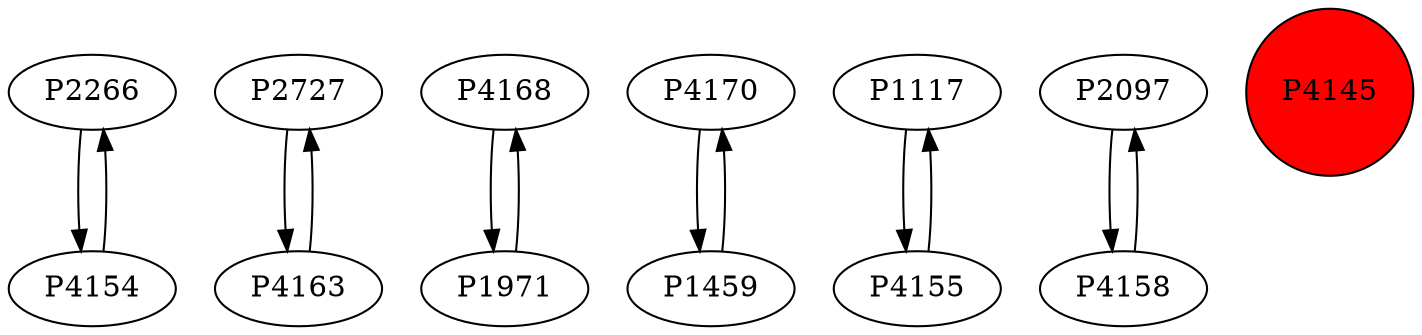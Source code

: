 digraph {
	P2266 -> P4154
	P2727 -> P4163
	P4168 -> P1971
	P1971 -> P4168
	P4154 -> P2266
	P4170 -> P1459
	P1459 -> P4170
	P1117 -> P4155
	P2097 -> P4158
	P4155 -> P1117
	P4163 -> P2727
	P4158 -> P2097
	P4145 [shape=circle]
	P4145 [style=filled]
	P4145 [fillcolor=red]
}